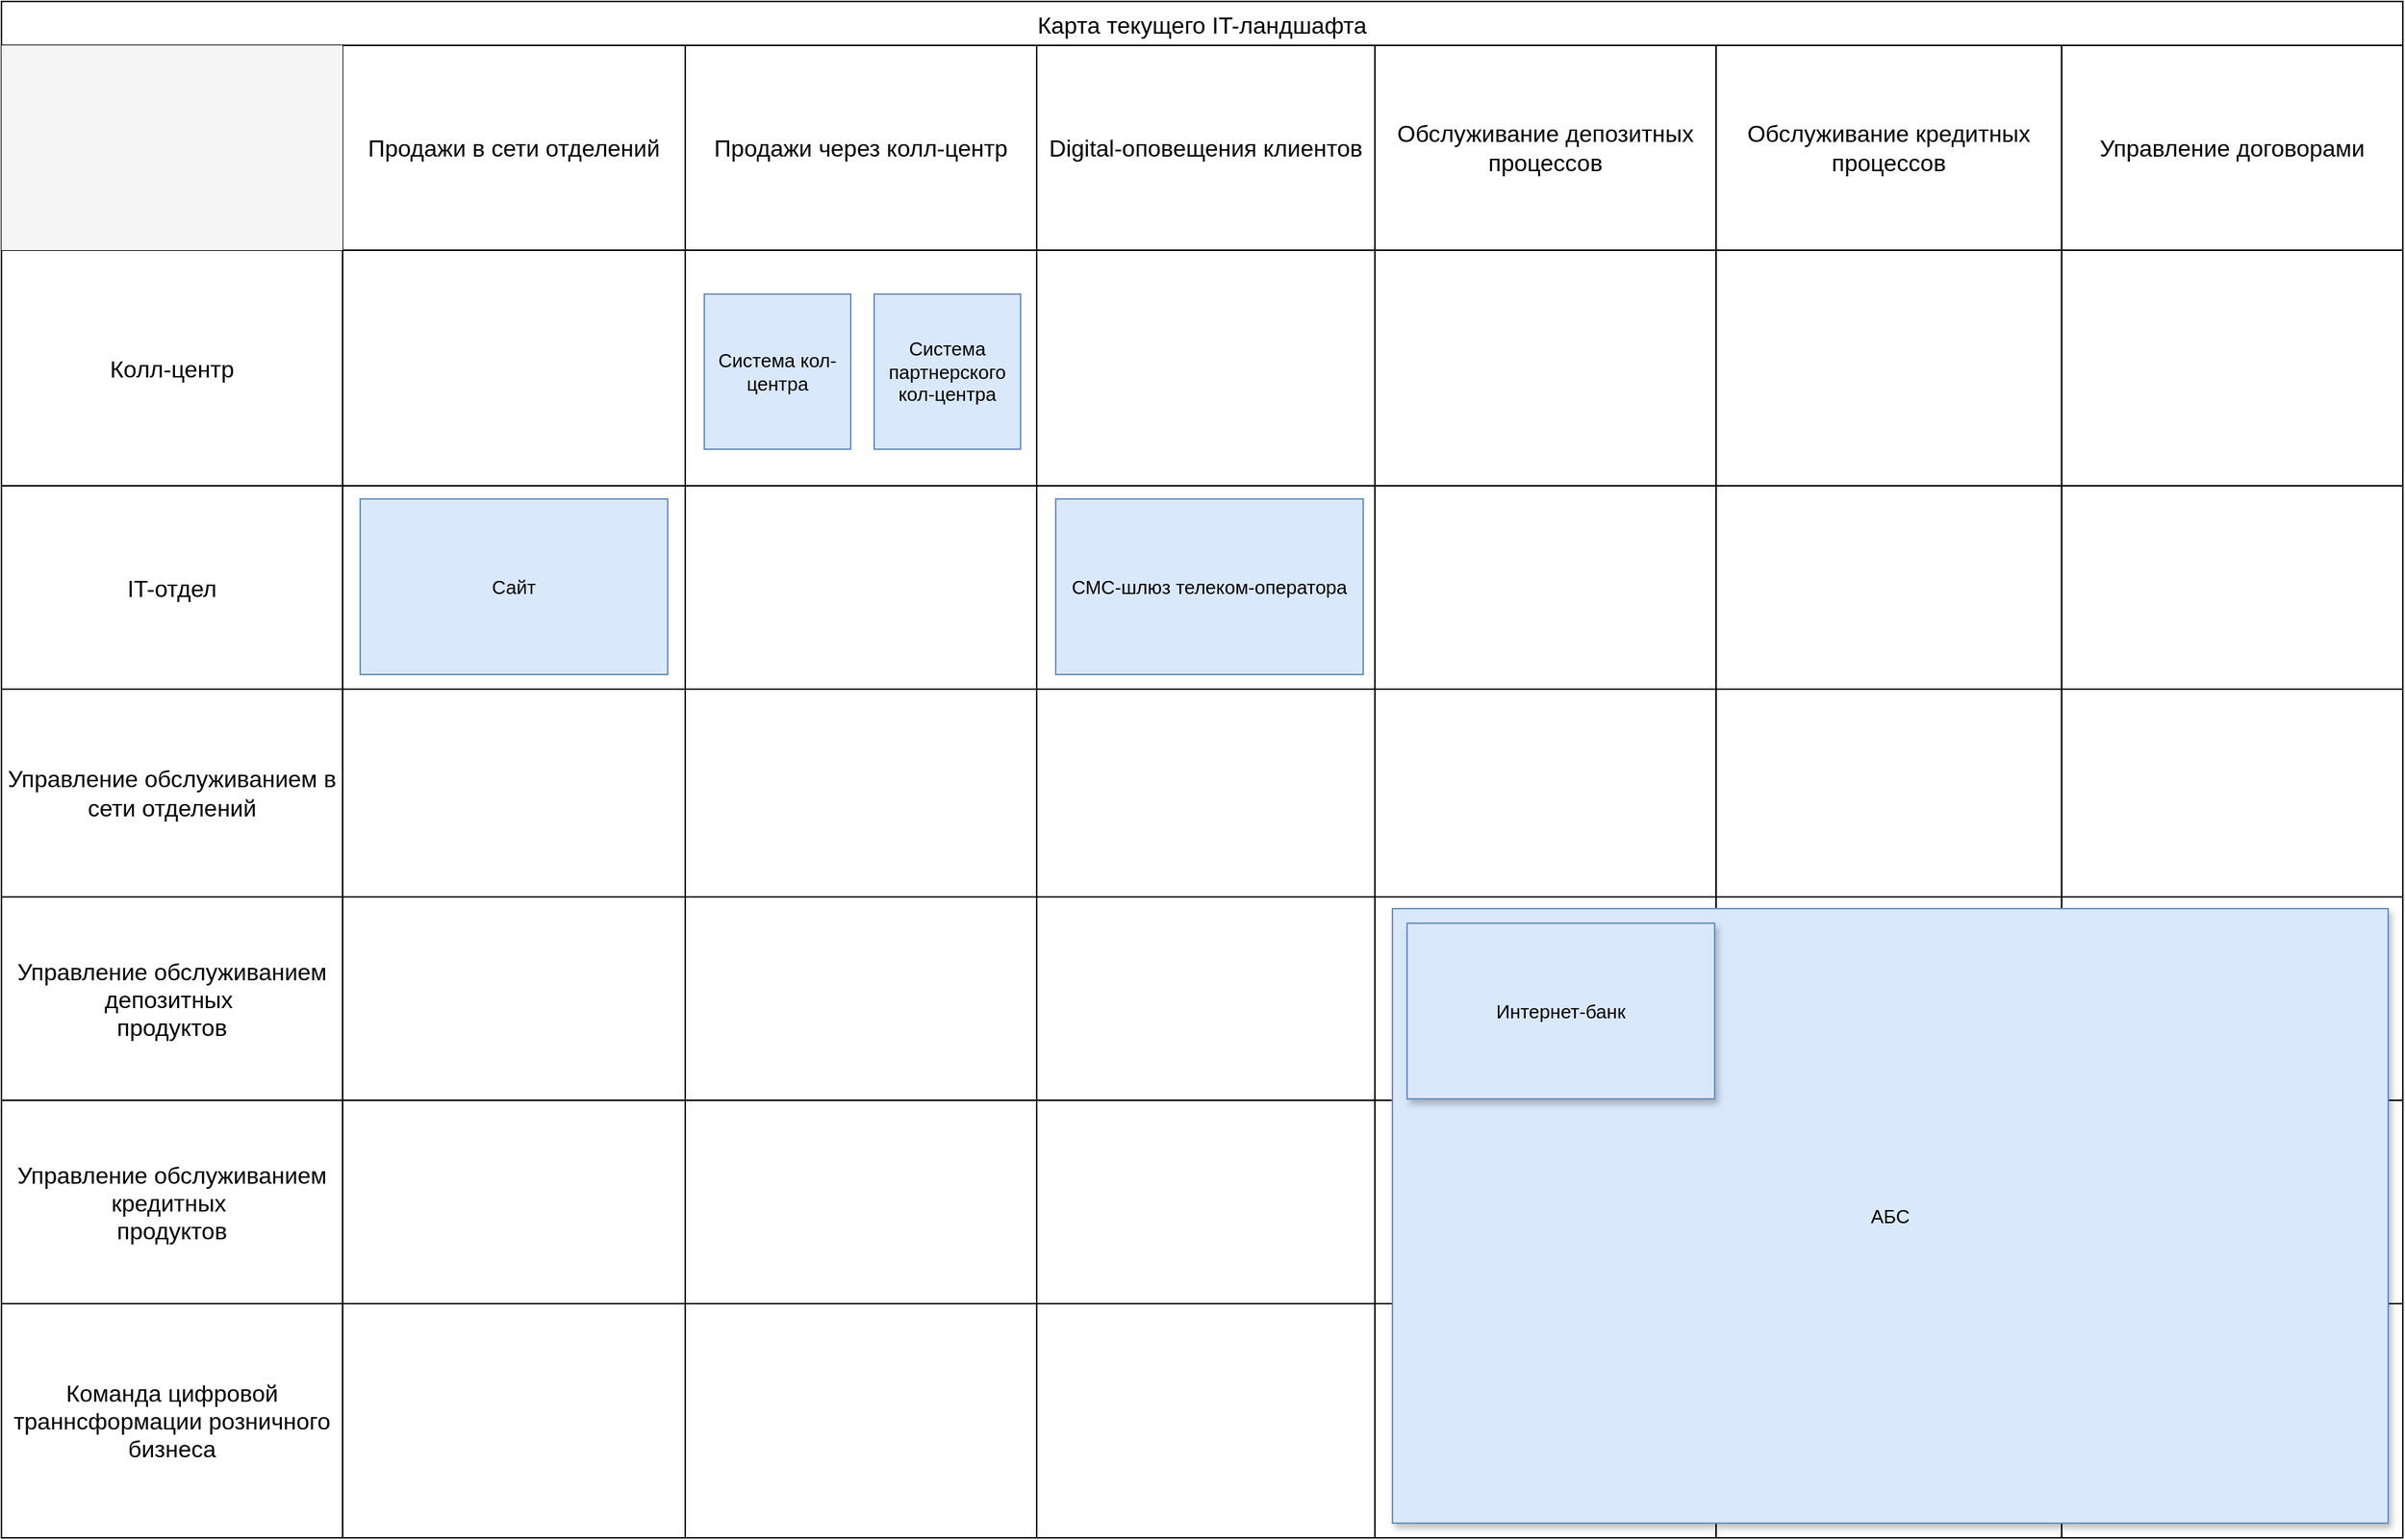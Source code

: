 <mxfile version="28.0.7">
  <diagram name="Страница — 1" id="nMNmyqqY_5cYkKAZrQVE">
    <mxGraphModel dx="2067" dy="1253" grid="1" gridSize="10" guides="1" tooltips="1" connect="1" arrows="1" fold="1" page="1" pageScale="1" pageWidth="827" pageHeight="1169" math="0" shadow="0">
      <root>
        <mxCell id="0" />
        <mxCell id="1" parent="0" />
        <mxCell id="9iA71xw4mxp883TANVkO-1" value="Карта текущего IT-ландшафта" style="shape=table;startSize=30;container=1;collapsible=0;childLayout=tableLayout;strokeColor=default;fontSize=16;" vertex="1" parent="1">
          <mxGeometry x="210" y="230" width="1640" height="1050" as="geometry" />
        </mxCell>
        <mxCell id="9iA71xw4mxp883TANVkO-2" value="" style="shape=tableRow;horizontal=0;startSize=0;swimlaneHead=0;swimlaneBody=0;strokeColor=inherit;top=0;left=0;bottom=0;right=0;collapsible=0;dropTarget=0;fillColor=none;points=[[0,0.5],[1,0.5]];portConstraint=eastwest;fontSize=16;" vertex="1" parent="9iA71xw4mxp883TANVkO-1">
          <mxGeometry y="30" width="1640" height="140" as="geometry" />
        </mxCell>
        <mxCell id="9iA71xw4mxp883TANVkO-3" value="" style="shape=partialRectangle;html=1;whiteSpace=wrap;connectable=0;overflow=hidden;fillColor=#f5f5f5;top=0;left=0;bottom=0;right=0;pointerEvents=1;fontSize=16;fontColor=#333333;strokeColor=#666666;" vertex="1" parent="9iA71xw4mxp883TANVkO-2">
          <mxGeometry width="233" height="140" as="geometry">
            <mxRectangle width="233" height="140" as="alternateBounds" />
          </mxGeometry>
        </mxCell>
        <mxCell id="9iA71xw4mxp883TANVkO-4" value="Продажи в сети отделений" style="shape=partialRectangle;html=1;whiteSpace=wrap;connectable=0;strokeColor=inherit;overflow=hidden;fillColor=none;top=0;left=0;bottom=0;right=0;pointerEvents=1;fontSize=16;" vertex="1" parent="9iA71xw4mxp883TANVkO-2">
          <mxGeometry x="233" width="234" height="140" as="geometry">
            <mxRectangle width="234" height="140" as="alternateBounds" />
          </mxGeometry>
        </mxCell>
        <mxCell id="9iA71xw4mxp883TANVkO-5" value="Продажи через колл-центр" style="shape=partialRectangle;html=1;whiteSpace=wrap;connectable=0;strokeColor=inherit;overflow=hidden;fillColor=none;top=0;left=0;bottom=0;right=0;pointerEvents=1;fontSize=16;" vertex="1" parent="9iA71xw4mxp883TANVkO-2">
          <mxGeometry x="467" width="240" height="140" as="geometry">
            <mxRectangle width="240" height="140" as="alternateBounds" />
          </mxGeometry>
        </mxCell>
        <mxCell id="9iA71xw4mxp883TANVkO-133" value="Digital-оповещения клиентов" style="shape=partialRectangle;html=1;whiteSpace=wrap;connectable=0;strokeColor=inherit;overflow=hidden;fillColor=none;top=0;left=0;bottom=0;right=0;pointerEvents=1;fontSize=16;" vertex="1" parent="9iA71xw4mxp883TANVkO-2">
          <mxGeometry x="707" width="231" height="140" as="geometry">
            <mxRectangle width="231" height="140" as="alternateBounds" />
          </mxGeometry>
        </mxCell>
        <mxCell id="9iA71xw4mxp883TANVkO-126" value="Обслуживание депозитных процессов" style="shape=partialRectangle;html=1;whiteSpace=wrap;connectable=0;strokeColor=inherit;overflow=hidden;fillColor=none;top=0;left=0;bottom=0;right=0;pointerEvents=1;fontSize=16;" vertex="1" parent="9iA71xw4mxp883TANVkO-2">
          <mxGeometry x="938" width="233" height="140" as="geometry">
            <mxRectangle width="233" height="140" as="alternateBounds" />
          </mxGeometry>
        </mxCell>
        <mxCell id="9iA71xw4mxp883TANVkO-119" value="Обслуживание кредитных процессов" style="shape=partialRectangle;html=1;whiteSpace=wrap;connectable=0;strokeColor=inherit;overflow=hidden;fillColor=none;top=0;left=0;bottom=0;right=0;pointerEvents=1;fontSize=16;" vertex="1" parent="9iA71xw4mxp883TANVkO-2">
          <mxGeometry x="1171" width="236" height="140" as="geometry">
            <mxRectangle width="236" height="140" as="alternateBounds" />
          </mxGeometry>
        </mxCell>
        <mxCell id="9iA71xw4mxp883TANVkO-112" value="Управление договорами" style="shape=partialRectangle;html=1;whiteSpace=wrap;connectable=0;strokeColor=inherit;overflow=hidden;fillColor=none;top=0;left=0;bottom=0;right=0;pointerEvents=1;fontSize=16;" vertex="1" parent="9iA71xw4mxp883TANVkO-2">
          <mxGeometry x="1407" width="233" height="140" as="geometry">
            <mxRectangle width="233" height="140" as="alternateBounds" />
          </mxGeometry>
        </mxCell>
        <mxCell id="9iA71xw4mxp883TANVkO-6" value="" style="shape=tableRow;horizontal=0;startSize=0;swimlaneHead=0;swimlaneBody=0;strokeColor=inherit;top=0;left=0;bottom=0;right=0;collapsible=0;dropTarget=0;fillColor=none;points=[[0,0.5],[1,0.5]];portConstraint=eastwest;fontSize=16;" vertex="1" parent="9iA71xw4mxp883TANVkO-1">
          <mxGeometry y="170" width="1640" height="161" as="geometry" />
        </mxCell>
        <mxCell id="9iA71xw4mxp883TANVkO-7" value="Колл-центр" style="shape=partialRectangle;html=1;whiteSpace=wrap;connectable=0;strokeColor=inherit;overflow=hidden;fillColor=none;top=0;left=0;bottom=0;right=0;pointerEvents=1;fontSize=16;" vertex="1" parent="9iA71xw4mxp883TANVkO-6">
          <mxGeometry width="233" height="161" as="geometry">
            <mxRectangle width="233" height="161" as="alternateBounds" />
          </mxGeometry>
        </mxCell>
        <mxCell id="9iA71xw4mxp883TANVkO-8" value="" style="shape=partialRectangle;html=1;whiteSpace=wrap;connectable=0;strokeColor=inherit;overflow=hidden;fillColor=none;top=0;left=0;bottom=0;right=0;pointerEvents=1;fontSize=16;" vertex="1" parent="9iA71xw4mxp883TANVkO-6">
          <mxGeometry x="233" width="234" height="161" as="geometry">
            <mxRectangle width="234" height="161" as="alternateBounds" />
          </mxGeometry>
        </mxCell>
        <mxCell id="9iA71xw4mxp883TANVkO-9" value="" style="shape=partialRectangle;html=1;whiteSpace=wrap;connectable=0;strokeColor=inherit;overflow=hidden;fillColor=none;top=0;left=0;bottom=0;right=0;pointerEvents=1;fontSize=16;" vertex="1" parent="9iA71xw4mxp883TANVkO-6">
          <mxGeometry x="467" width="240" height="161" as="geometry">
            <mxRectangle width="240" height="161" as="alternateBounds" />
          </mxGeometry>
        </mxCell>
        <mxCell id="9iA71xw4mxp883TANVkO-134" style="shape=partialRectangle;html=1;whiteSpace=wrap;connectable=0;strokeColor=inherit;overflow=hidden;fillColor=none;top=0;left=0;bottom=0;right=0;pointerEvents=1;fontSize=16;" vertex="1" parent="9iA71xw4mxp883TANVkO-6">
          <mxGeometry x="707" width="231" height="161" as="geometry">
            <mxRectangle width="231" height="161" as="alternateBounds" />
          </mxGeometry>
        </mxCell>
        <mxCell id="9iA71xw4mxp883TANVkO-127" style="shape=partialRectangle;html=1;whiteSpace=wrap;connectable=0;strokeColor=inherit;overflow=hidden;fillColor=none;top=0;left=0;bottom=0;right=0;pointerEvents=1;fontSize=16;" vertex="1" parent="9iA71xw4mxp883TANVkO-6">
          <mxGeometry x="938" width="233" height="161" as="geometry">
            <mxRectangle width="233" height="161" as="alternateBounds" />
          </mxGeometry>
        </mxCell>
        <mxCell id="9iA71xw4mxp883TANVkO-120" style="shape=partialRectangle;html=1;whiteSpace=wrap;connectable=0;strokeColor=inherit;overflow=hidden;fillColor=none;top=0;left=0;bottom=0;right=0;pointerEvents=1;fontSize=16;" vertex="1" parent="9iA71xw4mxp883TANVkO-6">
          <mxGeometry x="1171" width="236" height="161" as="geometry">
            <mxRectangle width="236" height="161" as="alternateBounds" />
          </mxGeometry>
        </mxCell>
        <mxCell id="9iA71xw4mxp883TANVkO-113" style="shape=partialRectangle;html=1;whiteSpace=wrap;connectable=0;strokeColor=inherit;overflow=hidden;fillColor=none;top=0;left=0;bottom=0;right=0;pointerEvents=1;fontSize=16;" vertex="1" parent="9iA71xw4mxp883TANVkO-6">
          <mxGeometry x="1407" width="233" height="161" as="geometry">
            <mxRectangle width="233" height="161" as="alternateBounds" />
          </mxGeometry>
        </mxCell>
        <mxCell id="9iA71xw4mxp883TANVkO-78" value="" style="shape=tableRow;horizontal=0;startSize=0;swimlaneHead=0;swimlaneBody=0;strokeColor=inherit;top=0;left=0;bottom=0;right=0;collapsible=0;dropTarget=0;fillColor=none;points=[[0,0.5],[1,0.5]];portConstraint=eastwest;fontSize=16;" vertex="1" parent="9iA71xw4mxp883TANVkO-1">
          <mxGeometry y="331" width="1640" height="139" as="geometry" />
        </mxCell>
        <mxCell id="9iA71xw4mxp883TANVkO-79" value="IT-отдел" style="shape=partialRectangle;html=1;whiteSpace=wrap;connectable=0;strokeColor=inherit;overflow=hidden;fillColor=none;top=0;left=0;bottom=0;right=0;pointerEvents=1;fontSize=16;" vertex="1" parent="9iA71xw4mxp883TANVkO-78">
          <mxGeometry width="233" height="139" as="geometry">
            <mxRectangle width="233" height="139" as="alternateBounds" />
          </mxGeometry>
        </mxCell>
        <mxCell id="9iA71xw4mxp883TANVkO-80" value="&lt;span style=&quot;color: rgba(0, 0, 0, 0); font-family: monospace; font-size: 0px; text-align: start; text-wrap-mode: nowrap;&quot;&gt;%3CmxGraphModel%3E%3Croot%3E%3CmxCell%20id%3D%220%22%2F%3E%3CmxCell%20id%3D%221%22%20parent%3D%220%22%2F%3E%3CmxCell%20id%3D%222%22%20value%3D%22%D0%A1%D0%B0%D0%B9%D1%82%22%20style%3D%22rounded%3D1%3BwhiteSpace%3Dwrap%3Bhtml%3D1%3BfillColor%3D%23dae8fc%3BstrokeColor%3D%236c8ebf%3B%22%20vertex%3D%221%22%20parent%3D%221%22%3E%3CmxGeometry%20x%3D%22250%22%20y%3D%22449%22%20width%3D%22120%22%20height%3D%2251%22%20as%3D%22geometry%22%2F%3E%3C%2FmxCell%3E%3C%2Froot%3E%3C%2FmxGraphModel%3E&lt;/span&gt;" style="shape=partialRectangle;html=1;whiteSpace=wrap;connectable=0;strokeColor=inherit;overflow=hidden;fillColor=none;top=0;left=0;bottom=0;right=0;pointerEvents=1;fontSize=16;" vertex="1" parent="9iA71xw4mxp883TANVkO-78">
          <mxGeometry x="233" width="234" height="139" as="geometry">
            <mxRectangle width="234" height="139" as="alternateBounds" />
          </mxGeometry>
        </mxCell>
        <mxCell id="9iA71xw4mxp883TANVkO-81" value="" style="shape=partialRectangle;html=1;whiteSpace=wrap;connectable=0;strokeColor=inherit;overflow=hidden;fillColor=none;top=0;left=0;bottom=0;right=0;pointerEvents=1;fontSize=16;" vertex="1" parent="9iA71xw4mxp883TANVkO-78">
          <mxGeometry x="467" width="240" height="139" as="geometry">
            <mxRectangle width="240" height="139" as="alternateBounds" />
          </mxGeometry>
        </mxCell>
        <mxCell id="9iA71xw4mxp883TANVkO-135" style="shape=partialRectangle;html=1;whiteSpace=wrap;connectable=0;strokeColor=inherit;overflow=hidden;fillColor=none;top=0;left=0;bottom=0;right=0;pointerEvents=1;fontSize=16;" vertex="1" parent="9iA71xw4mxp883TANVkO-78">
          <mxGeometry x="707" width="231" height="139" as="geometry">
            <mxRectangle width="231" height="139" as="alternateBounds" />
          </mxGeometry>
        </mxCell>
        <mxCell id="9iA71xw4mxp883TANVkO-128" style="shape=partialRectangle;html=1;whiteSpace=wrap;connectable=0;strokeColor=inherit;overflow=hidden;fillColor=none;top=0;left=0;bottom=0;right=0;pointerEvents=1;fontSize=16;" vertex="1" parent="9iA71xw4mxp883TANVkO-78">
          <mxGeometry x="938" width="233" height="139" as="geometry">
            <mxRectangle width="233" height="139" as="alternateBounds" />
          </mxGeometry>
        </mxCell>
        <mxCell id="9iA71xw4mxp883TANVkO-121" style="shape=partialRectangle;html=1;whiteSpace=wrap;connectable=0;strokeColor=inherit;overflow=hidden;fillColor=none;top=0;left=0;bottom=0;right=0;pointerEvents=1;fontSize=16;" vertex="1" parent="9iA71xw4mxp883TANVkO-78">
          <mxGeometry x="1171" width="236" height="139" as="geometry">
            <mxRectangle width="236" height="139" as="alternateBounds" />
          </mxGeometry>
        </mxCell>
        <mxCell id="9iA71xw4mxp883TANVkO-114" style="shape=partialRectangle;html=1;whiteSpace=wrap;connectable=0;strokeColor=inherit;overflow=hidden;fillColor=none;top=0;left=0;bottom=0;right=0;pointerEvents=1;fontSize=16;" vertex="1" parent="9iA71xw4mxp883TANVkO-78">
          <mxGeometry x="1407" width="233" height="139" as="geometry">
            <mxRectangle width="233" height="139" as="alternateBounds" />
          </mxGeometry>
        </mxCell>
        <mxCell id="9iA71xw4mxp883TANVkO-108" value="" style="shape=tableRow;horizontal=0;startSize=0;swimlaneHead=0;swimlaneBody=0;strokeColor=inherit;top=0;left=0;bottom=0;right=0;collapsible=0;dropTarget=0;fillColor=none;points=[[0,0.5],[1,0.5]];portConstraint=eastwest;fontSize=16;" vertex="1" parent="9iA71xw4mxp883TANVkO-1">
          <mxGeometry y="470" width="1640" height="142" as="geometry" />
        </mxCell>
        <mxCell id="9iA71xw4mxp883TANVkO-109" value="Управление обслуживанием в сети отделений" style="shape=partialRectangle;html=1;whiteSpace=wrap;connectable=0;strokeColor=inherit;overflow=hidden;fillColor=none;top=0;left=0;bottom=0;right=0;pointerEvents=1;fontSize=16;" vertex="1" parent="9iA71xw4mxp883TANVkO-108">
          <mxGeometry width="233" height="142" as="geometry">
            <mxRectangle width="233" height="142" as="alternateBounds" />
          </mxGeometry>
        </mxCell>
        <mxCell id="9iA71xw4mxp883TANVkO-110" value="" style="shape=partialRectangle;html=1;whiteSpace=wrap;connectable=0;strokeColor=inherit;overflow=hidden;fillColor=none;top=0;left=0;bottom=0;right=0;pointerEvents=1;fontSize=16;" vertex="1" parent="9iA71xw4mxp883TANVkO-108">
          <mxGeometry x="233" width="234" height="142" as="geometry">
            <mxRectangle width="234" height="142" as="alternateBounds" />
          </mxGeometry>
        </mxCell>
        <mxCell id="9iA71xw4mxp883TANVkO-111" value="" style="shape=partialRectangle;html=1;whiteSpace=wrap;connectable=0;strokeColor=inherit;overflow=hidden;fillColor=none;top=0;left=0;bottom=0;right=0;pointerEvents=1;fontSize=16;" vertex="1" parent="9iA71xw4mxp883TANVkO-108">
          <mxGeometry x="467" width="240" height="142" as="geometry">
            <mxRectangle width="240" height="142" as="alternateBounds" />
          </mxGeometry>
        </mxCell>
        <mxCell id="9iA71xw4mxp883TANVkO-136" style="shape=partialRectangle;html=1;whiteSpace=wrap;connectable=0;strokeColor=inherit;overflow=hidden;fillColor=none;top=0;left=0;bottom=0;right=0;pointerEvents=1;fontSize=16;" vertex="1" parent="9iA71xw4mxp883TANVkO-108">
          <mxGeometry x="707" width="231" height="142" as="geometry">
            <mxRectangle width="231" height="142" as="alternateBounds" />
          </mxGeometry>
        </mxCell>
        <mxCell id="9iA71xw4mxp883TANVkO-129" style="shape=partialRectangle;html=1;whiteSpace=wrap;connectable=0;strokeColor=inherit;overflow=hidden;fillColor=none;top=0;left=0;bottom=0;right=0;pointerEvents=1;fontSize=16;" vertex="1" parent="9iA71xw4mxp883TANVkO-108">
          <mxGeometry x="938" width="233" height="142" as="geometry">
            <mxRectangle width="233" height="142" as="alternateBounds" />
          </mxGeometry>
        </mxCell>
        <mxCell id="9iA71xw4mxp883TANVkO-122" style="shape=partialRectangle;html=1;whiteSpace=wrap;connectable=0;strokeColor=inherit;overflow=hidden;fillColor=none;top=0;left=0;bottom=0;right=0;pointerEvents=1;fontSize=16;" vertex="1" parent="9iA71xw4mxp883TANVkO-108">
          <mxGeometry x="1171" width="236" height="142" as="geometry">
            <mxRectangle width="236" height="142" as="alternateBounds" />
          </mxGeometry>
        </mxCell>
        <mxCell id="9iA71xw4mxp883TANVkO-115" style="shape=partialRectangle;html=1;whiteSpace=wrap;connectable=0;strokeColor=inherit;overflow=hidden;fillColor=none;top=0;left=0;bottom=0;right=0;pointerEvents=1;fontSize=16;" vertex="1" parent="9iA71xw4mxp883TANVkO-108">
          <mxGeometry x="1407" width="233" height="142" as="geometry">
            <mxRectangle width="233" height="142" as="alternateBounds" />
          </mxGeometry>
        </mxCell>
        <mxCell id="9iA71xw4mxp883TANVkO-70" value="" style="shape=tableRow;horizontal=0;startSize=0;swimlaneHead=0;swimlaneBody=0;strokeColor=inherit;top=0;left=0;bottom=0;right=0;collapsible=0;dropTarget=0;fillColor=none;points=[[0,0.5],[1,0.5]];portConstraint=eastwest;fontSize=16;" vertex="1" parent="9iA71xw4mxp883TANVkO-1">
          <mxGeometry y="612" width="1640" height="139" as="geometry" />
        </mxCell>
        <mxCell id="9iA71xw4mxp883TANVkO-71" value="Управление обслуживанием депозитных&amp;nbsp;&lt;div&gt;продуктов&lt;/div&gt;" style="shape=partialRectangle;html=1;whiteSpace=wrap;connectable=0;strokeColor=inherit;overflow=hidden;fillColor=none;top=0;left=0;bottom=0;right=0;pointerEvents=1;fontSize=16;" vertex="1" parent="9iA71xw4mxp883TANVkO-70">
          <mxGeometry width="233" height="139" as="geometry">
            <mxRectangle width="233" height="139" as="alternateBounds" />
          </mxGeometry>
        </mxCell>
        <mxCell id="9iA71xw4mxp883TANVkO-72" value="" style="shape=partialRectangle;html=1;whiteSpace=wrap;connectable=0;strokeColor=inherit;overflow=hidden;fillColor=none;top=0;left=0;bottom=0;right=0;pointerEvents=1;fontSize=16;" vertex="1" parent="9iA71xw4mxp883TANVkO-70">
          <mxGeometry x="233" width="234" height="139" as="geometry">
            <mxRectangle width="234" height="139" as="alternateBounds" />
          </mxGeometry>
        </mxCell>
        <mxCell id="9iA71xw4mxp883TANVkO-73" value="" style="shape=partialRectangle;html=1;whiteSpace=wrap;connectable=0;strokeColor=inherit;overflow=hidden;fillColor=none;top=0;left=0;bottom=0;right=0;pointerEvents=1;fontSize=16;" vertex="1" parent="9iA71xw4mxp883TANVkO-70">
          <mxGeometry x="467" width="240" height="139" as="geometry">
            <mxRectangle width="240" height="139" as="alternateBounds" />
          </mxGeometry>
        </mxCell>
        <mxCell id="9iA71xw4mxp883TANVkO-137" style="shape=partialRectangle;html=1;whiteSpace=wrap;connectable=0;strokeColor=inherit;overflow=hidden;fillColor=none;top=0;left=0;bottom=0;right=0;pointerEvents=1;fontSize=16;" vertex="1" parent="9iA71xw4mxp883TANVkO-70">
          <mxGeometry x="707" width="231" height="139" as="geometry">
            <mxRectangle width="231" height="139" as="alternateBounds" />
          </mxGeometry>
        </mxCell>
        <mxCell id="9iA71xw4mxp883TANVkO-130" style="shape=partialRectangle;html=1;whiteSpace=wrap;connectable=0;strokeColor=inherit;overflow=hidden;fillColor=none;top=0;left=0;bottom=0;right=0;pointerEvents=1;fontSize=16;" vertex="1" parent="9iA71xw4mxp883TANVkO-70">
          <mxGeometry x="938" width="233" height="139" as="geometry">
            <mxRectangle width="233" height="139" as="alternateBounds" />
          </mxGeometry>
        </mxCell>
        <mxCell id="9iA71xw4mxp883TANVkO-123" style="shape=partialRectangle;html=1;whiteSpace=wrap;connectable=0;strokeColor=inherit;overflow=hidden;fillColor=none;top=0;left=0;bottom=0;right=0;pointerEvents=1;fontSize=16;" vertex="1" parent="9iA71xw4mxp883TANVkO-70">
          <mxGeometry x="1171" width="236" height="139" as="geometry">
            <mxRectangle width="236" height="139" as="alternateBounds" />
          </mxGeometry>
        </mxCell>
        <mxCell id="9iA71xw4mxp883TANVkO-116" style="shape=partialRectangle;html=1;whiteSpace=wrap;connectable=0;strokeColor=inherit;overflow=hidden;fillColor=none;top=0;left=0;bottom=0;right=0;pointerEvents=1;fontSize=16;" vertex="1" parent="9iA71xw4mxp883TANVkO-70">
          <mxGeometry x="1407" width="233" height="139" as="geometry">
            <mxRectangle width="233" height="139" as="alternateBounds" />
          </mxGeometry>
        </mxCell>
        <mxCell id="9iA71xw4mxp883TANVkO-10" value="" style="shape=tableRow;horizontal=0;startSize=0;swimlaneHead=0;swimlaneBody=0;strokeColor=inherit;top=0;left=0;bottom=0;right=0;collapsible=0;dropTarget=0;fillColor=none;points=[[0,0.5],[1,0.5]];portConstraint=eastwest;fontSize=16;" vertex="1" parent="9iA71xw4mxp883TANVkO-1">
          <mxGeometry y="751" width="1640" height="139" as="geometry" />
        </mxCell>
        <mxCell id="9iA71xw4mxp883TANVkO-11" value="Управление обслуживанием кредитных&amp;nbsp;&lt;div&gt;продуктов&lt;/div&gt;" style="shape=partialRectangle;html=1;whiteSpace=wrap;connectable=0;strokeColor=inherit;overflow=hidden;fillColor=none;top=0;left=0;bottom=0;right=0;pointerEvents=1;fontSize=16;" vertex="1" parent="9iA71xw4mxp883TANVkO-10">
          <mxGeometry width="233" height="139" as="geometry">
            <mxRectangle width="233" height="139" as="alternateBounds" />
          </mxGeometry>
        </mxCell>
        <mxCell id="9iA71xw4mxp883TANVkO-12" value="" style="shape=partialRectangle;html=1;whiteSpace=wrap;connectable=0;strokeColor=inherit;overflow=hidden;fillColor=none;top=0;left=0;bottom=0;right=0;pointerEvents=1;fontSize=16;" vertex="1" parent="9iA71xw4mxp883TANVkO-10">
          <mxGeometry x="233" width="234" height="139" as="geometry">
            <mxRectangle width="234" height="139" as="alternateBounds" />
          </mxGeometry>
        </mxCell>
        <mxCell id="9iA71xw4mxp883TANVkO-13" value="" style="shape=partialRectangle;html=1;whiteSpace=wrap;connectable=0;strokeColor=inherit;overflow=hidden;fillColor=none;top=0;left=0;bottom=0;right=0;pointerEvents=1;fontSize=16;" vertex="1" parent="9iA71xw4mxp883TANVkO-10">
          <mxGeometry x="467" width="240" height="139" as="geometry">
            <mxRectangle width="240" height="139" as="alternateBounds" />
          </mxGeometry>
        </mxCell>
        <mxCell id="9iA71xw4mxp883TANVkO-138" style="shape=partialRectangle;html=1;whiteSpace=wrap;connectable=0;strokeColor=inherit;overflow=hidden;fillColor=none;top=0;left=0;bottom=0;right=0;pointerEvents=1;fontSize=16;" vertex="1" parent="9iA71xw4mxp883TANVkO-10">
          <mxGeometry x="707" width="231" height="139" as="geometry">
            <mxRectangle width="231" height="139" as="alternateBounds" />
          </mxGeometry>
        </mxCell>
        <mxCell id="9iA71xw4mxp883TANVkO-131" style="shape=partialRectangle;html=1;whiteSpace=wrap;connectable=0;strokeColor=inherit;overflow=hidden;fillColor=none;top=0;left=0;bottom=0;right=0;pointerEvents=1;fontSize=16;" vertex="1" parent="9iA71xw4mxp883TANVkO-10">
          <mxGeometry x="938" width="233" height="139" as="geometry">
            <mxRectangle width="233" height="139" as="alternateBounds" />
          </mxGeometry>
        </mxCell>
        <mxCell id="9iA71xw4mxp883TANVkO-124" style="shape=partialRectangle;html=1;whiteSpace=wrap;connectable=0;strokeColor=inherit;overflow=hidden;fillColor=none;top=0;left=0;bottom=0;right=0;pointerEvents=1;fontSize=16;" vertex="1" parent="9iA71xw4mxp883TANVkO-10">
          <mxGeometry x="1171" width="236" height="139" as="geometry">
            <mxRectangle width="236" height="139" as="alternateBounds" />
          </mxGeometry>
        </mxCell>
        <mxCell id="9iA71xw4mxp883TANVkO-117" style="shape=partialRectangle;html=1;whiteSpace=wrap;connectable=0;strokeColor=inherit;overflow=hidden;fillColor=none;top=0;left=0;bottom=0;right=0;pointerEvents=1;fontSize=16;" vertex="1" parent="9iA71xw4mxp883TANVkO-10">
          <mxGeometry x="1407" width="233" height="139" as="geometry">
            <mxRectangle width="233" height="139" as="alternateBounds" />
          </mxGeometry>
        </mxCell>
        <mxCell id="9iA71xw4mxp883TANVkO-74" value="" style="shape=tableRow;horizontal=0;startSize=0;swimlaneHead=0;swimlaneBody=0;strokeColor=inherit;top=0;left=0;bottom=0;right=0;collapsible=0;dropTarget=0;fillColor=none;points=[[0,0.5],[1,0.5]];portConstraint=eastwest;fontSize=16;" vertex="1" parent="9iA71xw4mxp883TANVkO-1">
          <mxGeometry y="890" width="1640" height="160" as="geometry" />
        </mxCell>
        <mxCell id="9iA71xw4mxp883TANVkO-75" value="Команда цифровой траннсформации розничного бизнеса" style="shape=partialRectangle;html=1;whiteSpace=wrap;connectable=0;strokeColor=inherit;overflow=hidden;fillColor=none;top=0;left=0;bottom=0;right=0;pointerEvents=1;fontSize=16;" vertex="1" parent="9iA71xw4mxp883TANVkO-74">
          <mxGeometry width="233" height="160" as="geometry">
            <mxRectangle width="233" height="160" as="alternateBounds" />
          </mxGeometry>
        </mxCell>
        <mxCell id="9iA71xw4mxp883TANVkO-76" value="" style="shape=partialRectangle;html=1;whiteSpace=wrap;connectable=0;strokeColor=inherit;overflow=hidden;fillColor=none;top=0;left=0;bottom=0;right=0;pointerEvents=1;fontSize=16;" vertex="1" parent="9iA71xw4mxp883TANVkO-74">
          <mxGeometry x="233" width="234" height="160" as="geometry">
            <mxRectangle width="234" height="160" as="alternateBounds" />
          </mxGeometry>
        </mxCell>
        <mxCell id="9iA71xw4mxp883TANVkO-77" value="" style="shape=partialRectangle;html=1;whiteSpace=wrap;connectable=0;strokeColor=inherit;overflow=hidden;fillColor=none;top=0;left=0;bottom=0;right=0;pointerEvents=1;fontSize=16;" vertex="1" parent="9iA71xw4mxp883TANVkO-74">
          <mxGeometry x="467" width="240" height="160" as="geometry">
            <mxRectangle width="240" height="160" as="alternateBounds" />
          </mxGeometry>
        </mxCell>
        <mxCell id="9iA71xw4mxp883TANVkO-139" style="shape=partialRectangle;html=1;whiteSpace=wrap;connectable=0;strokeColor=inherit;overflow=hidden;fillColor=none;top=0;left=0;bottom=0;right=0;pointerEvents=1;fontSize=16;" vertex="1" parent="9iA71xw4mxp883TANVkO-74">
          <mxGeometry x="707" width="231" height="160" as="geometry">
            <mxRectangle width="231" height="160" as="alternateBounds" />
          </mxGeometry>
        </mxCell>
        <mxCell id="9iA71xw4mxp883TANVkO-132" style="shape=partialRectangle;html=1;whiteSpace=wrap;connectable=0;strokeColor=inherit;overflow=hidden;fillColor=none;top=0;left=0;bottom=0;right=0;pointerEvents=1;fontSize=16;" vertex="1" parent="9iA71xw4mxp883TANVkO-74">
          <mxGeometry x="938" width="233" height="160" as="geometry">
            <mxRectangle width="233" height="160" as="alternateBounds" />
          </mxGeometry>
        </mxCell>
        <mxCell id="9iA71xw4mxp883TANVkO-125" style="shape=partialRectangle;html=1;whiteSpace=wrap;connectable=0;strokeColor=inherit;overflow=hidden;fillColor=none;top=0;left=0;bottom=0;right=0;pointerEvents=1;fontSize=16;" vertex="1" parent="9iA71xw4mxp883TANVkO-74">
          <mxGeometry x="1171" width="236" height="160" as="geometry">
            <mxRectangle width="236" height="160" as="alternateBounds" />
          </mxGeometry>
        </mxCell>
        <mxCell id="9iA71xw4mxp883TANVkO-118" style="shape=partialRectangle;html=1;whiteSpace=wrap;connectable=0;strokeColor=inherit;overflow=hidden;fillColor=none;top=0;left=0;bottom=0;right=0;pointerEvents=1;fontSize=16;" vertex="1" parent="9iA71xw4mxp883TANVkO-74">
          <mxGeometry x="1407" width="233" height="160" as="geometry">
            <mxRectangle width="233" height="160" as="alternateBounds" />
          </mxGeometry>
        </mxCell>
        <mxCell id="9iA71xw4mxp883TANVkO-142" value="&lt;font style=&quot;font-size: 13px;&quot;&gt;Система кол-центра&lt;/font&gt;" style="rounded=0;whiteSpace=wrap;html=1;fillColor=#dae8fc;strokeColor=#6c8ebf;" vertex="1" parent="1">
          <mxGeometry x="690" y="430" width="100" height="106" as="geometry" />
        </mxCell>
        <mxCell id="9iA71xw4mxp883TANVkO-143" value="&lt;font style=&quot;font-size: 13px;&quot;&gt;Система партнерского кол-центра&lt;/font&gt;" style="rounded=0;whiteSpace=wrap;html=1;fillColor=#dae8fc;strokeColor=#6c8ebf;" vertex="1" parent="1">
          <mxGeometry x="806" y="430" width="100" height="106" as="geometry" />
        </mxCell>
        <mxCell id="9iA71xw4mxp883TANVkO-144" value="&lt;font style=&quot;font-size: 13px;&quot;&gt;СМС-шлюз телеком-оператора&lt;/font&gt;" style="rounded=0;whiteSpace=wrap;html=1;fillColor=#dae8fc;strokeColor=#6c8ebf;" vertex="1" parent="1">
          <mxGeometry x="930" y="570" width="210" height="120" as="geometry" />
        </mxCell>
        <mxCell id="9iA71xw4mxp883TANVkO-146" value="&lt;span style=&quot;font-size: 13px;&quot;&gt;Сайт&lt;/span&gt;" style="rounded=0;whiteSpace=wrap;html=1;fillColor=#dae8fc;strokeColor=#6c8ebf;" vertex="1" parent="1">
          <mxGeometry x="455" y="570" width="210" height="120" as="geometry" />
        </mxCell>
        <mxCell id="9iA71xw4mxp883TANVkO-147" value="&lt;font style=&quot;font-size: 13px;&quot;&gt;АБС&lt;/font&gt;" style="rounded=0;whiteSpace=wrap;html=1;fillColor=#dae8fc;strokeColor=#6c8ebf;shadow=1;" vertex="1" parent="1">
          <mxGeometry x="1160" y="850" width="680" height="420" as="geometry" />
        </mxCell>
        <mxCell id="9iA71xw4mxp883TANVkO-148" value="&lt;span style=&quot;font-size: 13px;&quot;&gt;Интернет-банк&lt;/span&gt;" style="rounded=0;whiteSpace=wrap;html=1;fillColor=#dae8fc;strokeColor=#6c8ebf;shadow=1;" vertex="1" parent="1">
          <mxGeometry x="1170" y="860" width="210" height="120" as="geometry" />
        </mxCell>
      </root>
    </mxGraphModel>
  </diagram>
</mxfile>
